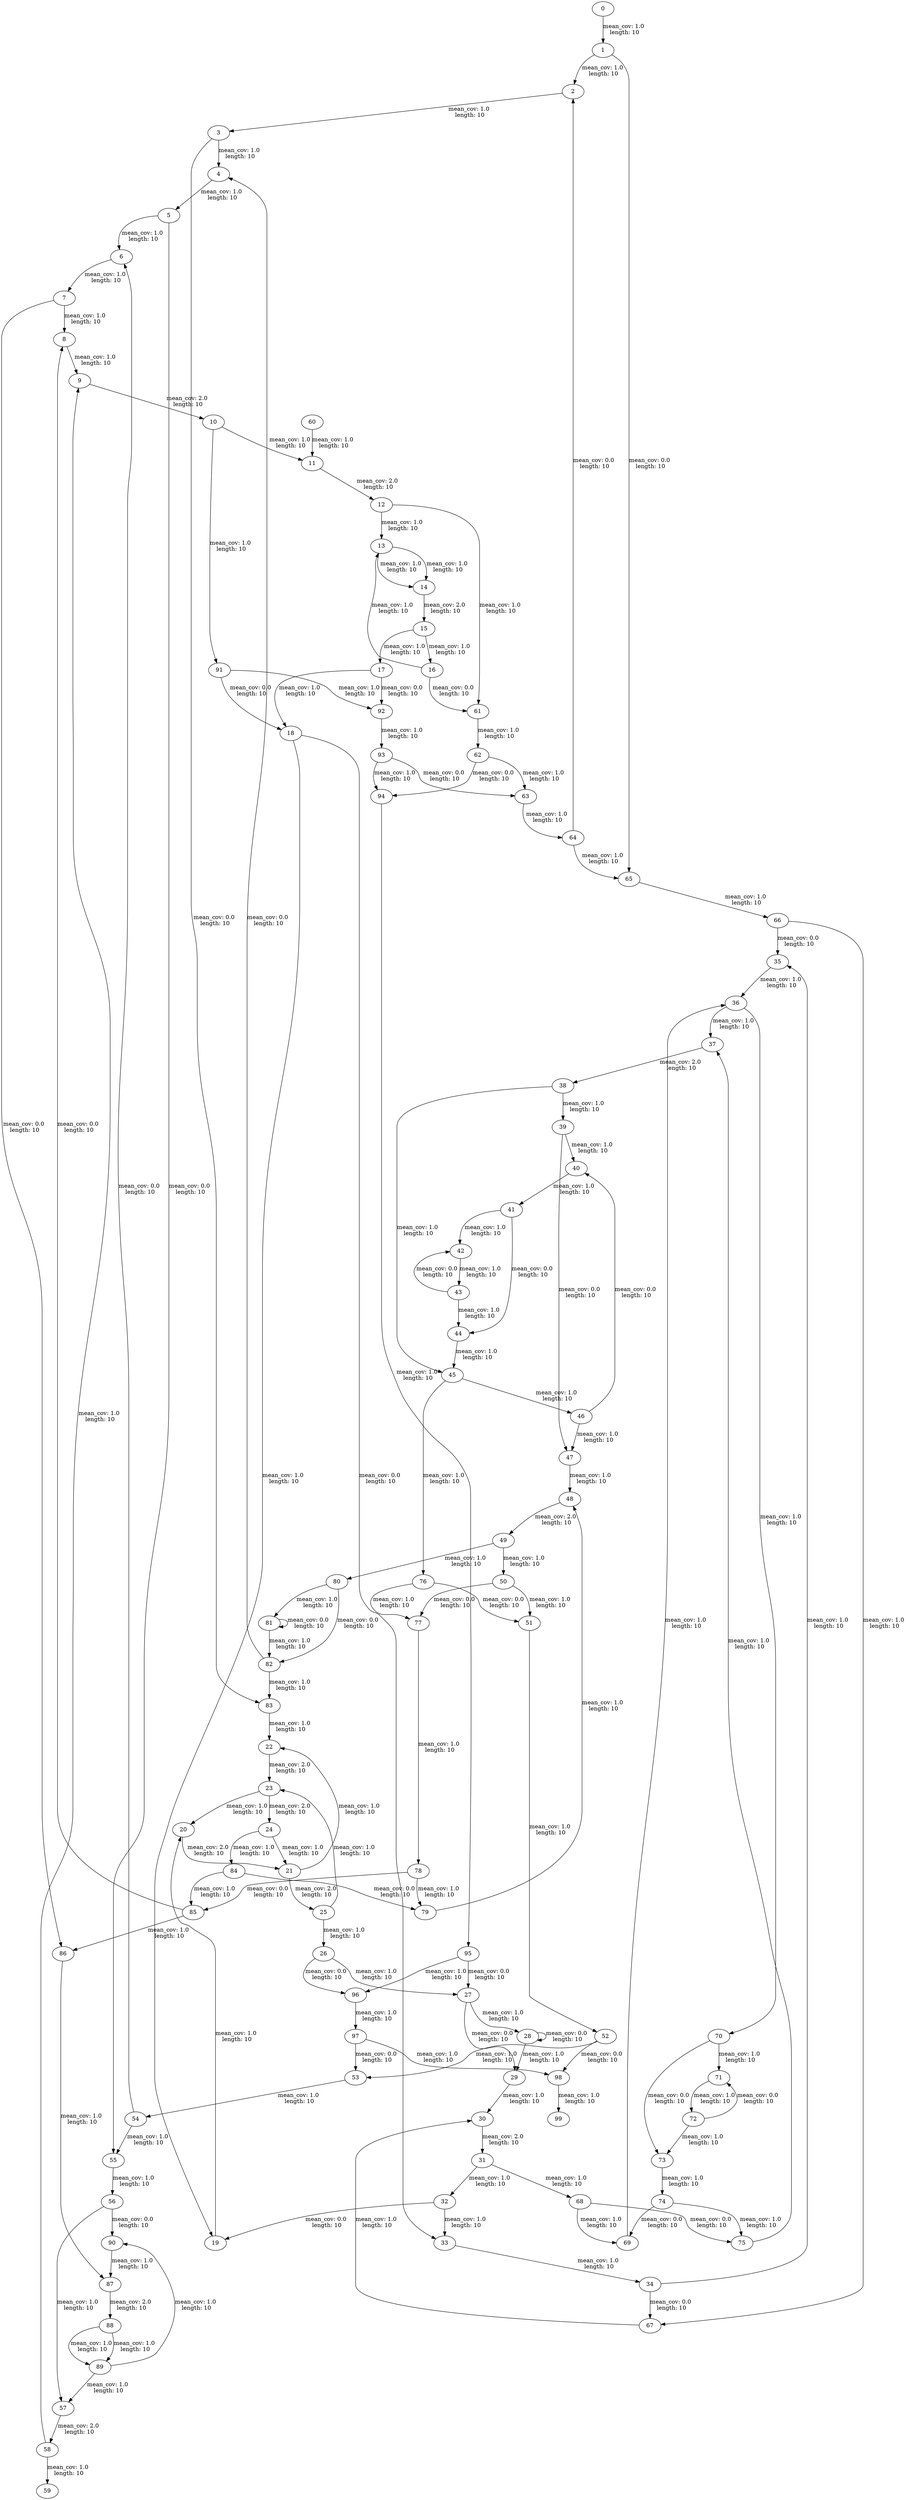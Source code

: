 digraph "" {
	0 -> 1 [key=0,
	label="mean_cov: 1.0
 length: 10",
	length=10,
	mean_cov=1.0,
	seq="['']"];
1 -> 2 [key=0,
label="mean_cov: 1.0
 length: 10",
length=10,
mean_cov=1.0,
seq="['']"];
1 -> 65 [key=0,
label="mean_cov: 0.0
 length: 10",
length=10,
mean_cov=0.0,
seq="['']"];
2 -> 3 [key=0,
label="mean_cov: 1.0
 length: 10",
length=10,
mean_cov=1.0,
seq="['']"];
3 -> 4 [key=0,
label="mean_cov: 1.0
 length: 10",
length=10,
mean_cov=1.0,
seq="['']"];
3 -> 83 [key=0,
label="mean_cov: 0.0
 length: 10",
length=10,
mean_cov=0.0,
seq="['']"];
4 -> 5 [key=0,
label="mean_cov: 1.0
 length: 10",
length=10,
mean_cov=1.0,
seq="['']"];
5 -> 6 [key=0,
label="mean_cov: 1.0
 length: 10",
length=10,
mean_cov=1.0,
seq="['']"];
5 -> 55 [key=0,
label="mean_cov: 0.0
 length: 10",
length=10,
mean_cov=0.0,
seq="['']"];
6 -> 7 [key=0,
label="mean_cov: 1.0
 length: 10",
length=10,
mean_cov=1.0,
seq="['']"];
7 -> 8 [key=0,
label="mean_cov: 1.0
 length: 10",
length=10,
mean_cov=1.0,
seq="['']"];
7 -> 86 [key=0,
label="mean_cov: 0.0
 length: 10",
length=10,
mean_cov=0.0,
seq="['']"];
8 -> 9 [key=0,
label="mean_cov: 1.0
 length: 10",
length=10,
mean_cov=1.0,
seq="['']"];
9 -> 10 [key=0,
label="mean_cov: 2.0
 length: 10",
length=10,
mean_cov=2.0,
seq="['']"];
10 -> 11 [key=0,
label="mean_cov: 1.0
 length: 10",
length=10,
mean_cov=1.0,
seq="['']"];
10 -> 91 [key=0,
label="mean_cov: 1.0
 length: 10",
length=10,
mean_cov=1.0,
seq="['']"];
11 -> 12 [key=0,
label="mean_cov: 2.0
 length: 10",
length=10,
mean_cov=2.0,
seq="['']"];
12 -> 13 [key=0,
label="mean_cov: 1.0
 length: 10",
length=10,
mean_cov=1.0,
seq="['']"];
12 -> 61 [key=0,
label="mean_cov: 1.0
 length: 10",
length=10,
mean_cov=1.0,
seq="['']"];
13 -> 14 [key=0,
label="mean_cov: 1.0
 length: 10",
length=10,
mean_cov=1.0,
seq="['']"];
13 -> 14 [key=1,
label="mean_cov: 1.0
 length: 10",
length=10,
mean_cov=1.0,
seq="['']"];
14 -> 15 [key=0,
label="mean_cov: 2.0
 length: 10",
length=10,
mean_cov=2.0,
seq="['']"];
15 -> 16 [key=0,
label="mean_cov: 1.0
 length: 10",
length=10,
mean_cov=1.0,
seq="['']"];
15 -> 17 [key=0,
label="mean_cov: 1.0
 length: 10",
length=10,
mean_cov=1.0,
seq="['']"];
16 -> 13 [key=0,
label="mean_cov: 1.0
 length: 10",
length=10,
mean_cov=1.0,
seq="['']"];
16 -> 61 [key=0,
label="mean_cov: 0.0
 length: 10",
length=10,
mean_cov=0.0,
seq="['']"];
17 -> 18 [key=0,
label="mean_cov: 1.0
 length: 10",
length=10,
mean_cov=1.0,
seq="['']"];
17 -> 92 [key=0,
label="mean_cov: 0.0
 length: 10",
length=10,
mean_cov=0.0,
seq="['']"];
18 -> 19 [key=0,
label="mean_cov: 1.0
 length: 10",
length=10,
mean_cov=1.0,
seq="['']"];
18 -> 33 [key=0,
label="mean_cov: 0.0
 length: 10",
length=10,
mean_cov=0.0,
seq="['']"];
19 -> 20 [key=0,
label="mean_cov: 1.0
 length: 10",
length=10,
mean_cov=1.0,
seq="['']"];
20 -> 21 [key=0,
label="mean_cov: 2.0
 length: 10",
length=10,
mean_cov=2.0,
seq="['']"];
21 -> 22 [key=0,
label="mean_cov: 1.0
 length: 10",
length=10,
mean_cov=1.0,
seq="['']"];
21 -> 25 [key=0,
label="mean_cov: 2.0
 length: 10",
length=10,
mean_cov=2.0,
seq="['']"];
22 -> 23 [key=0,
label="mean_cov: 2.0
 length: 10",
length=10,
mean_cov=2.0,
seq="['']"];
23 -> 20 [key=0,
label="mean_cov: 1.0
 length: 10",
length=10,
mean_cov=1.0,
seq="['']"];
23 -> 24 [key=0,
label="mean_cov: 2.0
 length: 10",
length=10,
mean_cov=2.0,
seq="['']"];
24 -> 21 [key=0,
label="mean_cov: 1.0
 length: 10",
length=10,
mean_cov=1.0,
seq="['']"];
24 -> 84 [key=0,
label="mean_cov: 1.0
 length: 10",
length=10,
mean_cov=1.0,
seq="['']"];
25 -> 23 [key=0,
label="mean_cov: 1.0
 length: 10",
length=10,
mean_cov=1.0,
seq="['']"];
25 -> 26 [key=0,
label="mean_cov: 1.0
 length: 10",
length=10,
mean_cov=1.0,
seq="['']"];
26 -> 27 [key=0,
label="mean_cov: 1.0
 length: 10",
length=10,
mean_cov=1.0,
seq="['']"];
26 -> 96 [key=0,
label="mean_cov: 0.0
 length: 10",
length=10,
mean_cov=0.0,
seq="['']"];
27 -> 28 [key=0,
label="mean_cov: 1.0
 length: 10",
length=10,
mean_cov=1.0,
seq="['']"];
27 -> 29 [key=0,
label="mean_cov: 0.0
 length: 10",
length=10,
mean_cov=0.0,
seq="['']"];
28 -> 28 [key=0,
label="mean_cov: 0.0
 length: 10",
length=10,
mean_cov=0.0,
seq="['']"];
28 -> 29 [key=0,
label="mean_cov: 1.0
 length: 10",
length=10,
mean_cov=1.0,
seq="['']"];
29 -> 30 [key=0,
label="mean_cov: 1.0
 length: 10",
length=10,
mean_cov=1.0,
seq="['']"];
30 -> 31 [key=0,
label="mean_cov: 2.0
 length: 10",
length=10,
mean_cov=2.0,
seq="['']"];
31 -> 32 [key=0,
label="mean_cov: 1.0
 length: 10",
length=10,
mean_cov=1.0,
seq="['']"];
31 -> 68 [key=0,
label="mean_cov: 1.0
 length: 10",
length=10,
mean_cov=1.0,
seq="['']"];
32 -> 19 [key=0,
label="mean_cov: 0.0
 length: 10",
length=10,
mean_cov=0.0,
seq="['']"];
32 -> 33 [key=0,
label="mean_cov: 1.0
 length: 10",
length=10,
mean_cov=1.0,
seq="['']"];
33 -> 34 [key=0,
label="mean_cov: 1.0
 length: 10",
length=10,
mean_cov=1.0,
seq="['']"];
34 -> 35 [key=0,
label="mean_cov: 1.0
 length: 10",
length=10,
mean_cov=1.0,
seq="['']"];
34 -> 67 [key=0,
label="mean_cov: 0.0
 length: 10",
length=10,
mean_cov=0.0,
seq="['']"];
35 -> 36 [key=0,
label="mean_cov: 1.0
 length: 10",
length=10,
mean_cov=1.0,
seq="['']"];
36 -> 37 [key=0,
label="mean_cov: 1.0
 length: 10",
length=10,
mean_cov=1.0,
seq="['']"];
36 -> 70 [key=0,
label="mean_cov: 1.0
 length: 10",
length=10,
mean_cov=1.0,
seq="['']"];
37 -> 38 [key=0,
label="mean_cov: 2.0
 length: 10",
length=10,
mean_cov=2.0,
seq="['']"];
38 -> 39 [key=0,
label="mean_cov: 1.0
 length: 10",
length=10,
mean_cov=1.0,
seq="['']"];
38 -> 45 [key=0,
label="mean_cov: 1.0
 length: 10",
length=10,
mean_cov=1.0,
seq="['']"];
39 -> 40 [key=0,
label="mean_cov: 1.0
 length: 10",
length=10,
mean_cov=1.0,
seq="['']"];
39 -> 47 [key=0,
label="mean_cov: 0.0
 length: 10",
length=10,
mean_cov=0.0,
seq="['']"];
40 -> 41 [key=0,
label="mean_cov: 1.0
 length: 10",
length=10,
mean_cov=1.0,
seq="['']"];
41 -> 42 [key=0,
label="mean_cov: 1.0
 length: 10",
length=10,
mean_cov=1.0,
seq="['']"];
41 -> 44 [key=0,
label="mean_cov: 0.0
 length: 10",
length=10,
mean_cov=0.0,
seq="['']"];
42 -> 43 [key=0,
label="mean_cov: 1.0
 length: 10",
length=10,
mean_cov=1.0,
seq="['']"];
43 -> 42 [key=0,
label="mean_cov: 0.0
 length: 10",
length=10,
mean_cov=0.0,
seq="['']"];
43 -> 44 [key=0,
label="mean_cov: 1.0
 length: 10",
length=10,
mean_cov=1.0,
seq="['']"];
44 -> 45 [key=0,
label="mean_cov: 1.0
 length: 10",
length=10,
mean_cov=1.0,
seq="['']"];
45 -> 46 [key=0,
label="mean_cov: 1.0
 length: 10",
length=10,
mean_cov=1.0,
seq="['']"];
45 -> 76 [key=0,
label="mean_cov: 1.0
 length: 10",
length=10,
mean_cov=1.0,
seq="['']"];
46 -> 40 [key=0,
label="mean_cov: 0.0
 length: 10",
length=10,
mean_cov=0.0,
seq="['']"];
46 -> 47 [key=0,
label="mean_cov: 1.0
 length: 10",
length=10,
mean_cov=1.0,
seq="['']"];
47 -> 48 [key=0,
label="mean_cov: 1.0
 length: 10",
length=10,
mean_cov=1.0,
seq="['']"];
48 -> 49 [key=0,
label="mean_cov: 2.0
 length: 10",
length=10,
mean_cov=2.0,
seq="['']"];
49 -> 50 [key=0,
label="mean_cov: 1.0
 length: 10",
length=10,
mean_cov=1.0,
seq="['']"];
49 -> 80 [key=0,
label="mean_cov: 1.0
 length: 10",
length=10,
mean_cov=1.0,
seq="['']"];
50 -> 51 [key=0,
label="mean_cov: 1.0
 length: 10",
length=10,
mean_cov=1.0,
seq="['']"];
50 -> 77 [key=0,
label="mean_cov: 0.0
 length: 10",
length=10,
mean_cov=0.0,
seq="['']"];
51 -> 52 [key=0,
label="mean_cov: 1.0
 length: 10",
length=10,
mean_cov=1.0,
seq="['']"];
52 -> 53 [key=0,
label="mean_cov: 1.0
 length: 10",
length=10,
mean_cov=1.0,
seq="['']"];
52 -> 98 [key=0,
label="mean_cov: 0.0
 length: 10",
length=10,
mean_cov=0.0,
seq="['']"];
53 -> 54 [key=0,
label="mean_cov: 1.0
 length: 10",
length=10,
mean_cov=1.0,
seq="['']"];
54 -> 6 [key=0,
label="mean_cov: 0.0
 length: 10",
length=10,
mean_cov=0.0,
seq="['']"];
54 -> 55 [key=0,
label="mean_cov: 1.0
 length: 10",
length=10,
mean_cov=1.0,
seq="['']"];
55 -> 56 [key=0,
label="mean_cov: 1.0
 length: 10",
length=10,
mean_cov=1.0,
seq="['']"];
56 -> 57 [key=0,
label="mean_cov: 1.0
 length: 10",
length=10,
mean_cov=1.0,
seq="['']"];
56 -> 90 [key=0,
label="mean_cov: 0.0
 length: 10",
length=10,
mean_cov=0.0,
seq="['']"];
57 -> 58 [key=0,
label="mean_cov: 2.0
 length: 10",
length=10,
mean_cov=2.0,
seq="['']"];
58 -> 9 [key=0,
label="mean_cov: 1.0
 length: 10",
length=10,
mean_cov=1.0,
seq="['']"];
58 -> 59 [key=0,
label="mean_cov: 1.0
 length: 10",
length=10,
mean_cov=1.0,
seq="['']"];
60 -> 11 [key=0,
label="mean_cov: 1.0
 length: 10",
length=10,
mean_cov=1.0,
seq="['']"];
61 -> 62 [key=0,
label="mean_cov: 1.0
 length: 10",
length=10,
mean_cov=1.0,
seq="['']"];
62 -> 63 [key=0,
label="mean_cov: 1.0
 length: 10",
length=10,
mean_cov=1.0,
seq="['']"];
62 -> 94 [key=0,
label="mean_cov: 0.0
 length: 10",
length=10,
mean_cov=0.0,
seq="['']"];
63 -> 64 [key=0,
label="mean_cov: 1.0
 length: 10",
length=10,
mean_cov=1.0,
seq="['']"];
64 -> 2 [key=0,
label="mean_cov: 0.0
 length: 10",
length=10,
mean_cov=0.0,
seq="['']"];
64 -> 65 [key=0,
label="mean_cov: 1.0
 length: 10",
length=10,
mean_cov=1.0,
seq="['']"];
65 -> 66 [key=0,
label="mean_cov: 1.0
 length: 10",
length=10,
mean_cov=1.0,
seq="['']"];
66 -> 35 [key=0,
label="mean_cov: 0.0
 length: 10",
length=10,
mean_cov=0.0,
seq="['']"];
66 -> 67 [key=0,
label="mean_cov: 1.0
 length: 10",
length=10,
mean_cov=1.0,
seq="['']"];
67 -> 30 [key=0,
label="mean_cov: 1.0
 length: 10",
length=10,
mean_cov=1.0,
seq="['']"];
68 -> 69 [key=0,
label="mean_cov: 1.0
 length: 10",
length=10,
mean_cov=1.0,
seq="['']"];
68 -> 75 [key=0,
label="mean_cov: 0.0
 length: 10",
length=10,
mean_cov=0.0,
seq="['']"];
69 -> 36 [key=0,
label="mean_cov: 1.0
 length: 10",
length=10,
mean_cov=1.0,
seq="['']"];
70 -> 71 [key=0,
label="mean_cov: 1.0
 length: 10",
length=10,
mean_cov=1.0,
seq="['']"];
70 -> 73 [key=0,
label="mean_cov: 0.0
 length: 10",
length=10,
mean_cov=0.0,
seq="['']"];
71 -> 72 [key=0,
label="mean_cov: 1.0
 length: 10",
length=10,
mean_cov=1.0,
seq="['']"];
72 -> 71 [key=0,
label="mean_cov: 0.0
 length: 10",
length=10,
mean_cov=0.0,
seq="['']"];
72 -> 73 [key=0,
label="mean_cov: 1.0
 length: 10",
length=10,
mean_cov=1.0,
seq="['']"];
73 -> 74 [key=0,
label="mean_cov: 1.0
 length: 10",
length=10,
mean_cov=1.0,
seq="['']"];
74 -> 69 [key=0,
label="mean_cov: 0.0
 length: 10",
length=10,
mean_cov=0.0,
seq="['']"];
74 -> 75 [key=0,
label="mean_cov: 1.0
 length: 10",
length=10,
mean_cov=1.0,
seq="['']"];
75 -> 37 [key=0,
label="mean_cov: 1.0
 length: 10",
length=10,
mean_cov=1.0,
seq="['']"];
76 -> 51 [key=0,
label="mean_cov: 0.0
 length: 10",
length=10,
mean_cov=0.0,
seq="['']"];
76 -> 77 [key=0,
label="mean_cov: 1.0
 length: 10",
length=10,
mean_cov=1.0,
seq="['']"];
77 -> 78 [key=0,
label="mean_cov: 1.0
 length: 10",
length=10,
mean_cov=1.0,
seq="['']"];
78 -> 79 [key=0,
label="mean_cov: 1.0
 length: 10",
length=10,
mean_cov=1.0,
seq="['']"];
78 -> 85 [key=0,
label="mean_cov: 0.0
 length: 10",
length=10,
mean_cov=0.0,
seq="['']"];
79 -> 48 [key=0,
label="mean_cov: 1.0
 length: 10",
length=10,
mean_cov=1.0,
seq="['']"];
80 -> 81 [key=0,
label="mean_cov: 1.0
 length: 10",
length=10,
mean_cov=1.0,
seq="['']"];
80 -> 82 [key=0,
label="mean_cov: 0.0
 length: 10",
length=10,
mean_cov=0.0,
seq="['']"];
81 -> 81 [key=0,
label="mean_cov: 0.0
 length: 10",
length=10,
mean_cov=0.0,
seq="['']"];
81 -> 82 [key=0,
label="mean_cov: 1.0
 length: 10",
length=10,
mean_cov=1.0,
seq="['']"];
82 -> 4 [key=0,
label="mean_cov: 0.0
 length: 10",
length=10,
mean_cov=0.0,
seq="['']"];
82 -> 83 [key=0,
label="mean_cov: 1.0
 length: 10",
length=10,
mean_cov=1.0,
seq="['']"];
83 -> 22 [key=0,
label="mean_cov: 1.0
 length: 10",
length=10,
mean_cov=1.0,
seq="['']"];
84 -> 79 [key=0,
label="mean_cov: 0.0
 length: 10",
length=10,
mean_cov=0.0,
seq="['']"];
84 -> 85 [key=0,
label="mean_cov: 1.0
 length: 10",
length=10,
mean_cov=1.0,
seq="['']"];
85 -> 8 [key=0,
label="mean_cov: 0.0
 length: 10",
length=10,
mean_cov=0.0,
seq="['']"];
85 -> 86 [key=0,
label="mean_cov: 1.0
 length: 10",
length=10,
mean_cov=1.0,
seq="['']"];
86 -> 87 [key=0,
label="mean_cov: 1.0
 length: 10",
length=10,
mean_cov=1.0,
seq="['']"];
87 -> 88 [key=0,
label="mean_cov: 2.0
 length: 10",
length=10,
mean_cov=2.0,
seq="['']"];
88 -> 89 [key=0,
label="mean_cov: 1.0
 length: 10",
length=10,
mean_cov=1.0,
seq="['']"];
88 -> 89 [key=1,
label="mean_cov: 1.0
 length: 10",
length=10,
mean_cov=1.0,
seq="['']"];
89 -> 57 [key=0,
label="mean_cov: 1.0
 length: 10",
length=10,
mean_cov=1.0,
seq="['']"];
89 -> 90 [key=0,
label="mean_cov: 1.0
 length: 10",
length=10,
mean_cov=1.0,
seq="['']"];
90 -> 87 [key=0,
label="mean_cov: 1.0
 length: 10",
length=10,
mean_cov=1.0,
seq="['']"];
91 -> 18 [key=0,
label="mean_cov: 0.0
 length: 10",
length=10,
mean_cov=0.0,
seq="['']"];
91 -> 92 [key=0,
label="mean_cov: 1.0
 length: 10",
length=10,
mean_cov=1.0,
seq="['']"];
92 -> 93 [key=0,
label="mean_cov: 1.0
 length: 10",
length=10,
mean_cov=1.0,
seq="['']"];
93 -> 63 [key=0,
label="mean_cov: 0.0
 length: 10",
length=10,
mean_cov=0.0,
seq="['']"];
93 -> 94 [key=0,
label="mean_cov: 1.0
 length: 10",
length=10,
mean_cov=1.0,
seq="['']"];
94 -> 95 [key=0,
label="mean_cov: 1.0
 length: 10",
length=10,
mean_cov=1.0,
seq="['']"];
95 -> 27 [key=0,
label="mean_cov: 0.0
 length: 10",
length=10,
mean_cov=0.0,
seq="['']"];
95 -> 96 [key=0,
label="mean_cov: 1.0
 length: 10",
length=10,
mean_cov=1.0,
seq="['']"];
96 -> 97 [key=0,
label="mean_cov: 1.0
 length: 10",
length=10,
mean_cov=1.0,
seq="['']"];
97 -> 53 [key=0,
label="mean_cov: 0.0
 length: 10",
length=10,
mean_cov=0.0,
seq="['']"];
97 -> 98 [key=0,
label="mean_cov: 1.0
 length: 10",
length=10,
mean_cov=1.0,
seq="['']"];
98 -> 99 [key=0,
label="mean_cov: 1.0
 length: 10",
length=10,
mean_cov=1.0,
seq="['']"];
}
